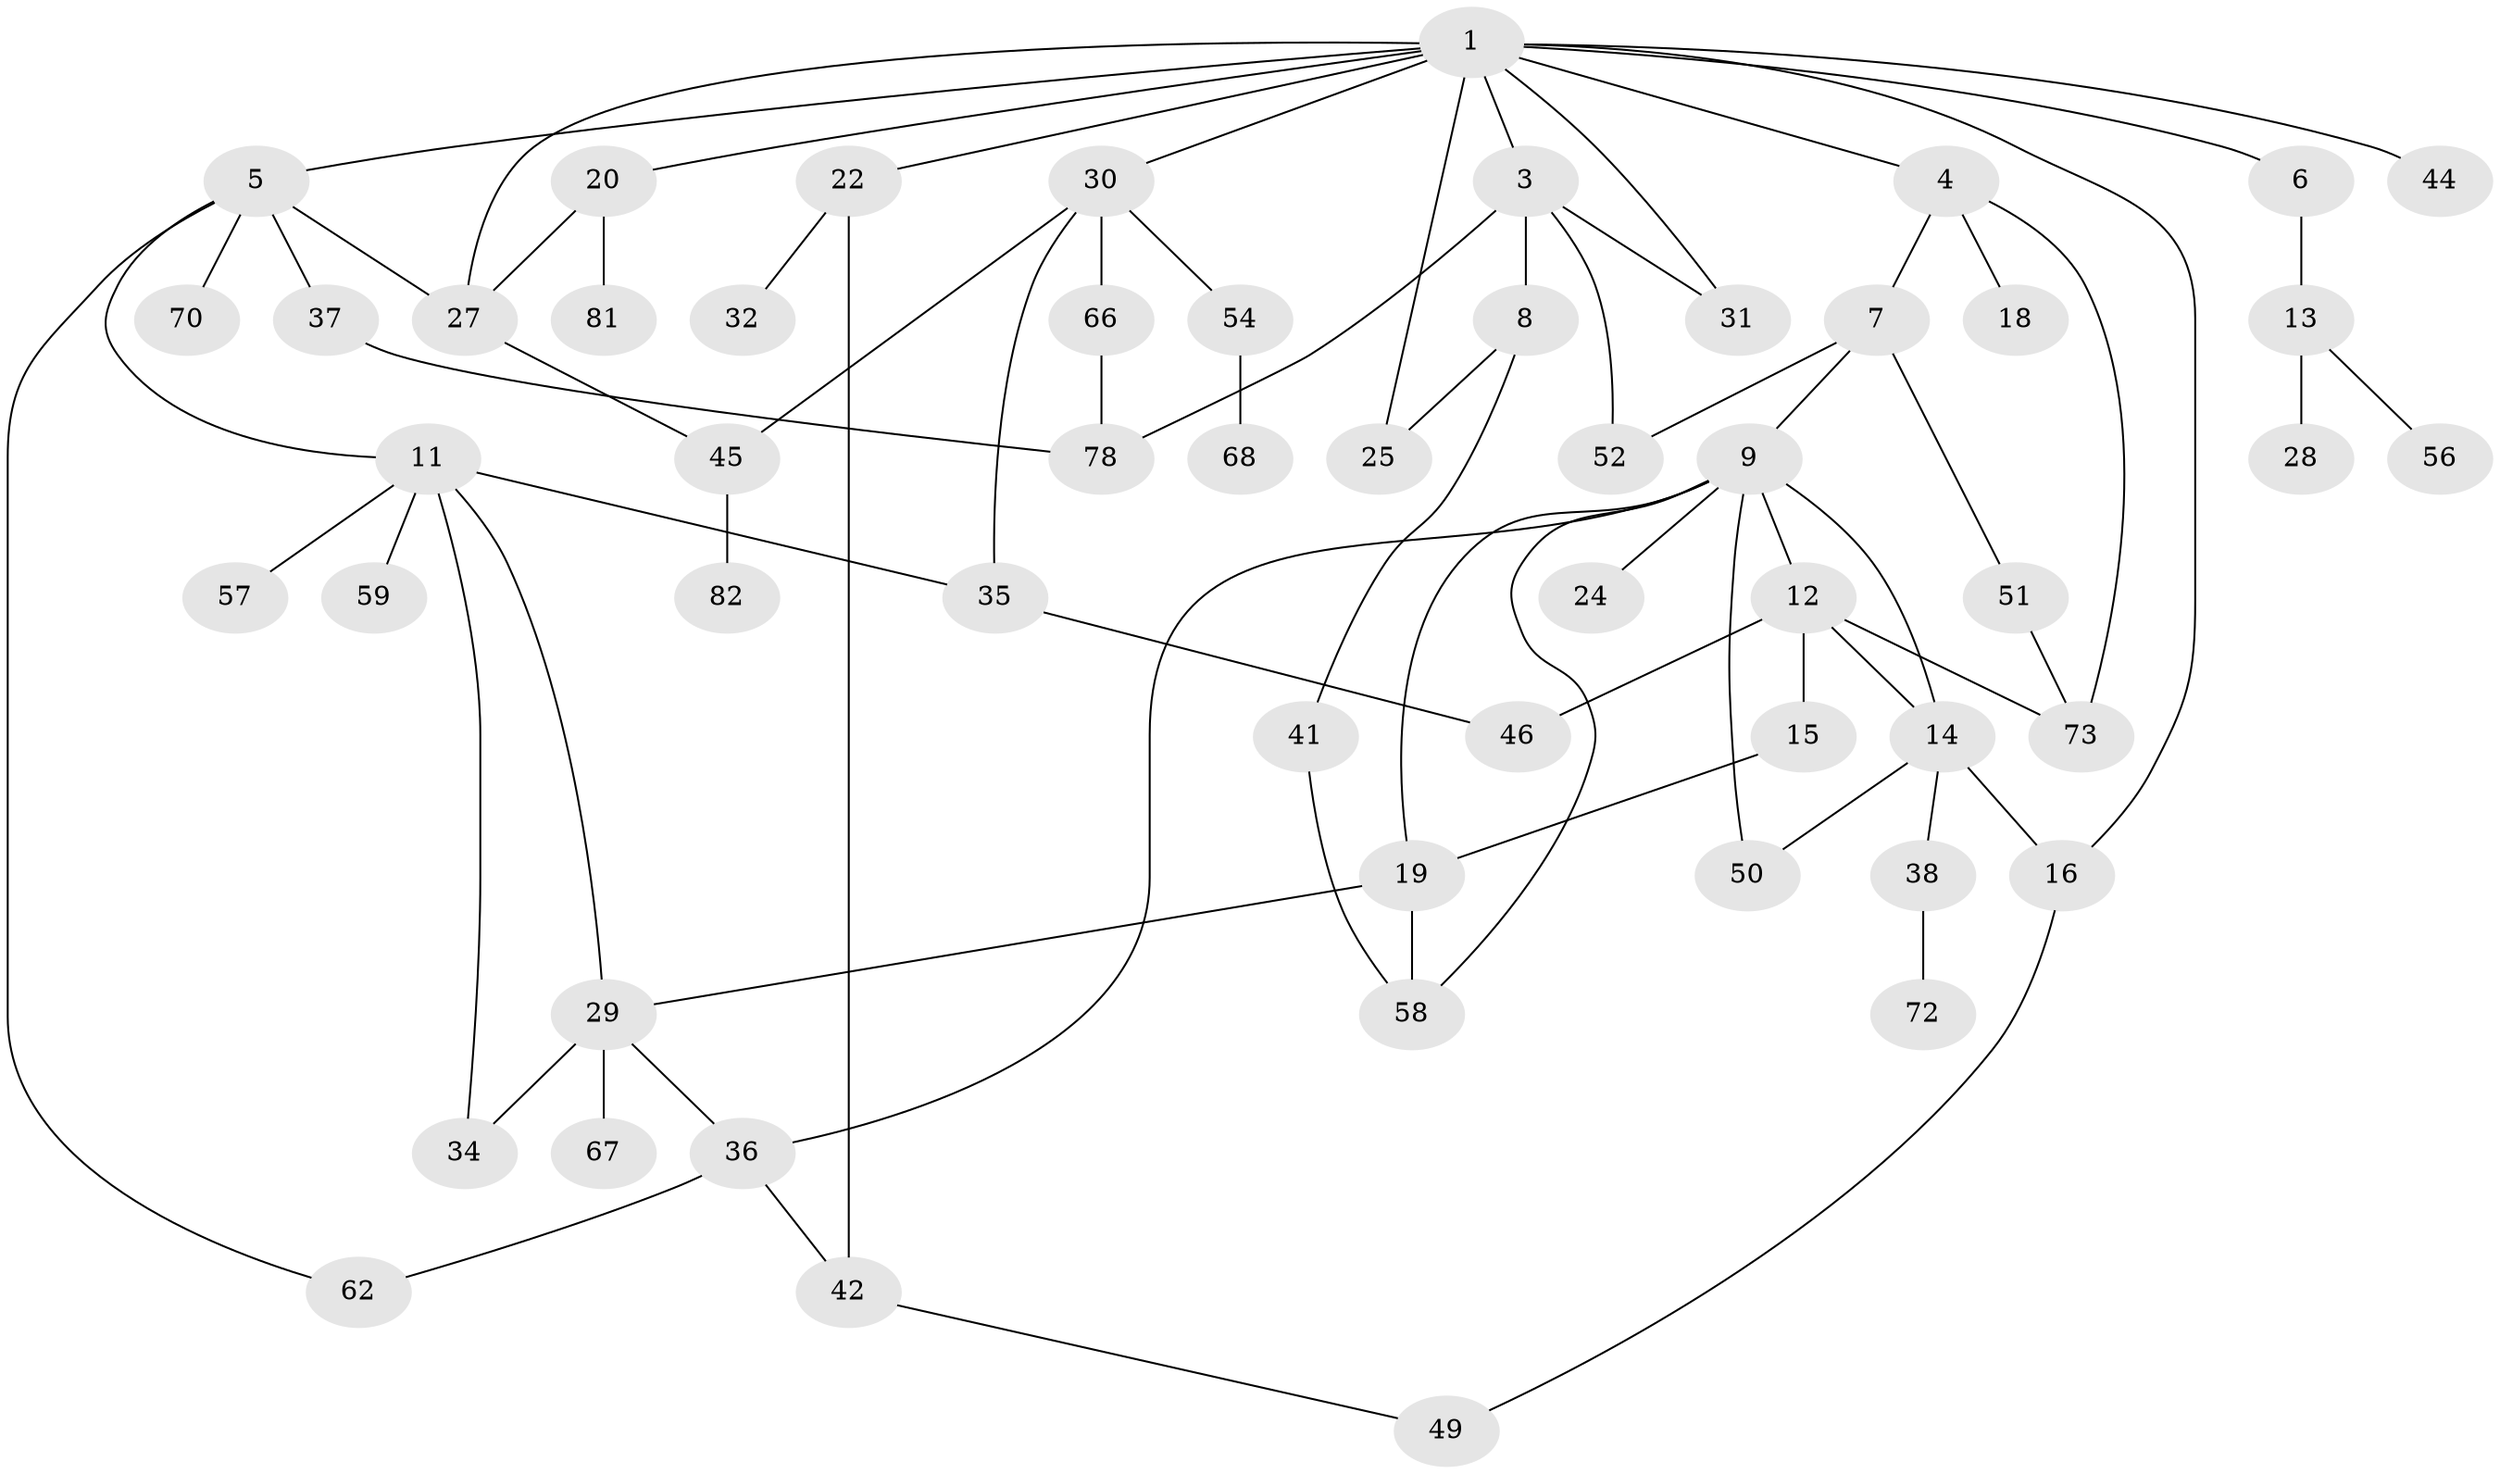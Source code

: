 // original degree distribution, {5: 0.036585365853658534, 9: 0.012195121951219513, 4: 0.08536585365853659, 6: 0.012195121951219513, 2: 0.34146341463414637, 3: 0.25609756097560976, 7: 0.024390243902439025, 1: 0.23170731707317074}
// Generated by graph-tools (version 1.1) at 2025/41/03/06/25 10:41:27]
// undirected, 55 vertices, 78 edges
graph export_dot {
graph [start="1"]
  node [color=gray90,style=filled];
  1 [super="+2"];
  3 [super="+65"];
  4;
  5 [super="+26"];
  6;
  7 [super="+79"];
  8 [super="+21"];
  9 [super="+10"];
  11 [super="+33"];
  12 [super="+71"];
  13;
  14 [super="+17"];
  15 [super="+47"];
  16 [super="+23"];
  18 [super="+63"];
  19 [super="+39"];
  20;
  22;
  24;
  25 [super="+69"];
  27 [super="+74"];
  28;
  29 [super="+76"];
  30 [super="+40"];
  31;
  32 [super="+55"];
  34;
  35 [super="+61"];
  36 [super="+75"];
  37 [super="+64"];
  38;
  41 [super="+48"];
  42 [super="+43"];
  44;
  45 [super="+53"];
  46;
  49;
  50;
  51;
  52 [super="+60"];
  54;
  56;
  57;
  58;
  59;
  62;
  66;
  67;
  68;
  70;
  72;
  73 [super="+77"];
  78 [super="+80"];
  81;
  82;
  1 -- 3;
  1 -- 4;
  1 -- 16;
  1 -- 31;
  1 -- 5;
  1 -- 6;
  1 -- 44;
  1 -- 20;
  1 -- 22;
  1 -- 25;
  1 -- 30;
  1 -- 27;
  3 -- 8;
  3 -- 52;
  3 -- 78;
  3 -- 31;
  4 -- 7;
  4 -- 18;
  4 -- 73;
  5 -- 11;
  5 -- 27;
  5 -- 37;
  5 -- 70;
  5 -- 62;
  6 -- 13;
  7 -- 9;
  7 -- 51;
  7 -- 52;
  8 -- 41;
  8 -- 25;
  9 -- 12;
  9 -- 19;
  9 -- 24;
  9 -- 58;
  9 -- 14;
  9 -- 50;
  9 -- 36;
  11 -- 29;
  11 -- 34;
  11 -- 35;
  11 -- 57;
  11 -- 59;
  12 -- 14;
  12 -- 15;
  12 -- 73;
  12 -- 46;
  13 -- 28;
  13 -- 56;
  14 -- 38;
  14 -- 50;
  14 -- 16;
  15 -- 19;
  16 -- 49;
  19 -- 29;
  19 -- 58;
  20 -- 81;
  20 -- 27;
  22 -- 32;
  22 -- 42;
  27 -- 45;
  29 -- 67;
  29 -- 36;
  29 -- 34;
  30 -- 45;
  30 -- 35;
  30 -- 54;
  30 -- 66;
  35 -- 46;
  36 -- 62;
  36 -- 42;
  37 -- 78;
  38 -- 72;
  41 -- 58;
  42 -- 49;
  45 -- 82;
  51 -- 73;
  54 -- 68;
  66 -- 78;
}

